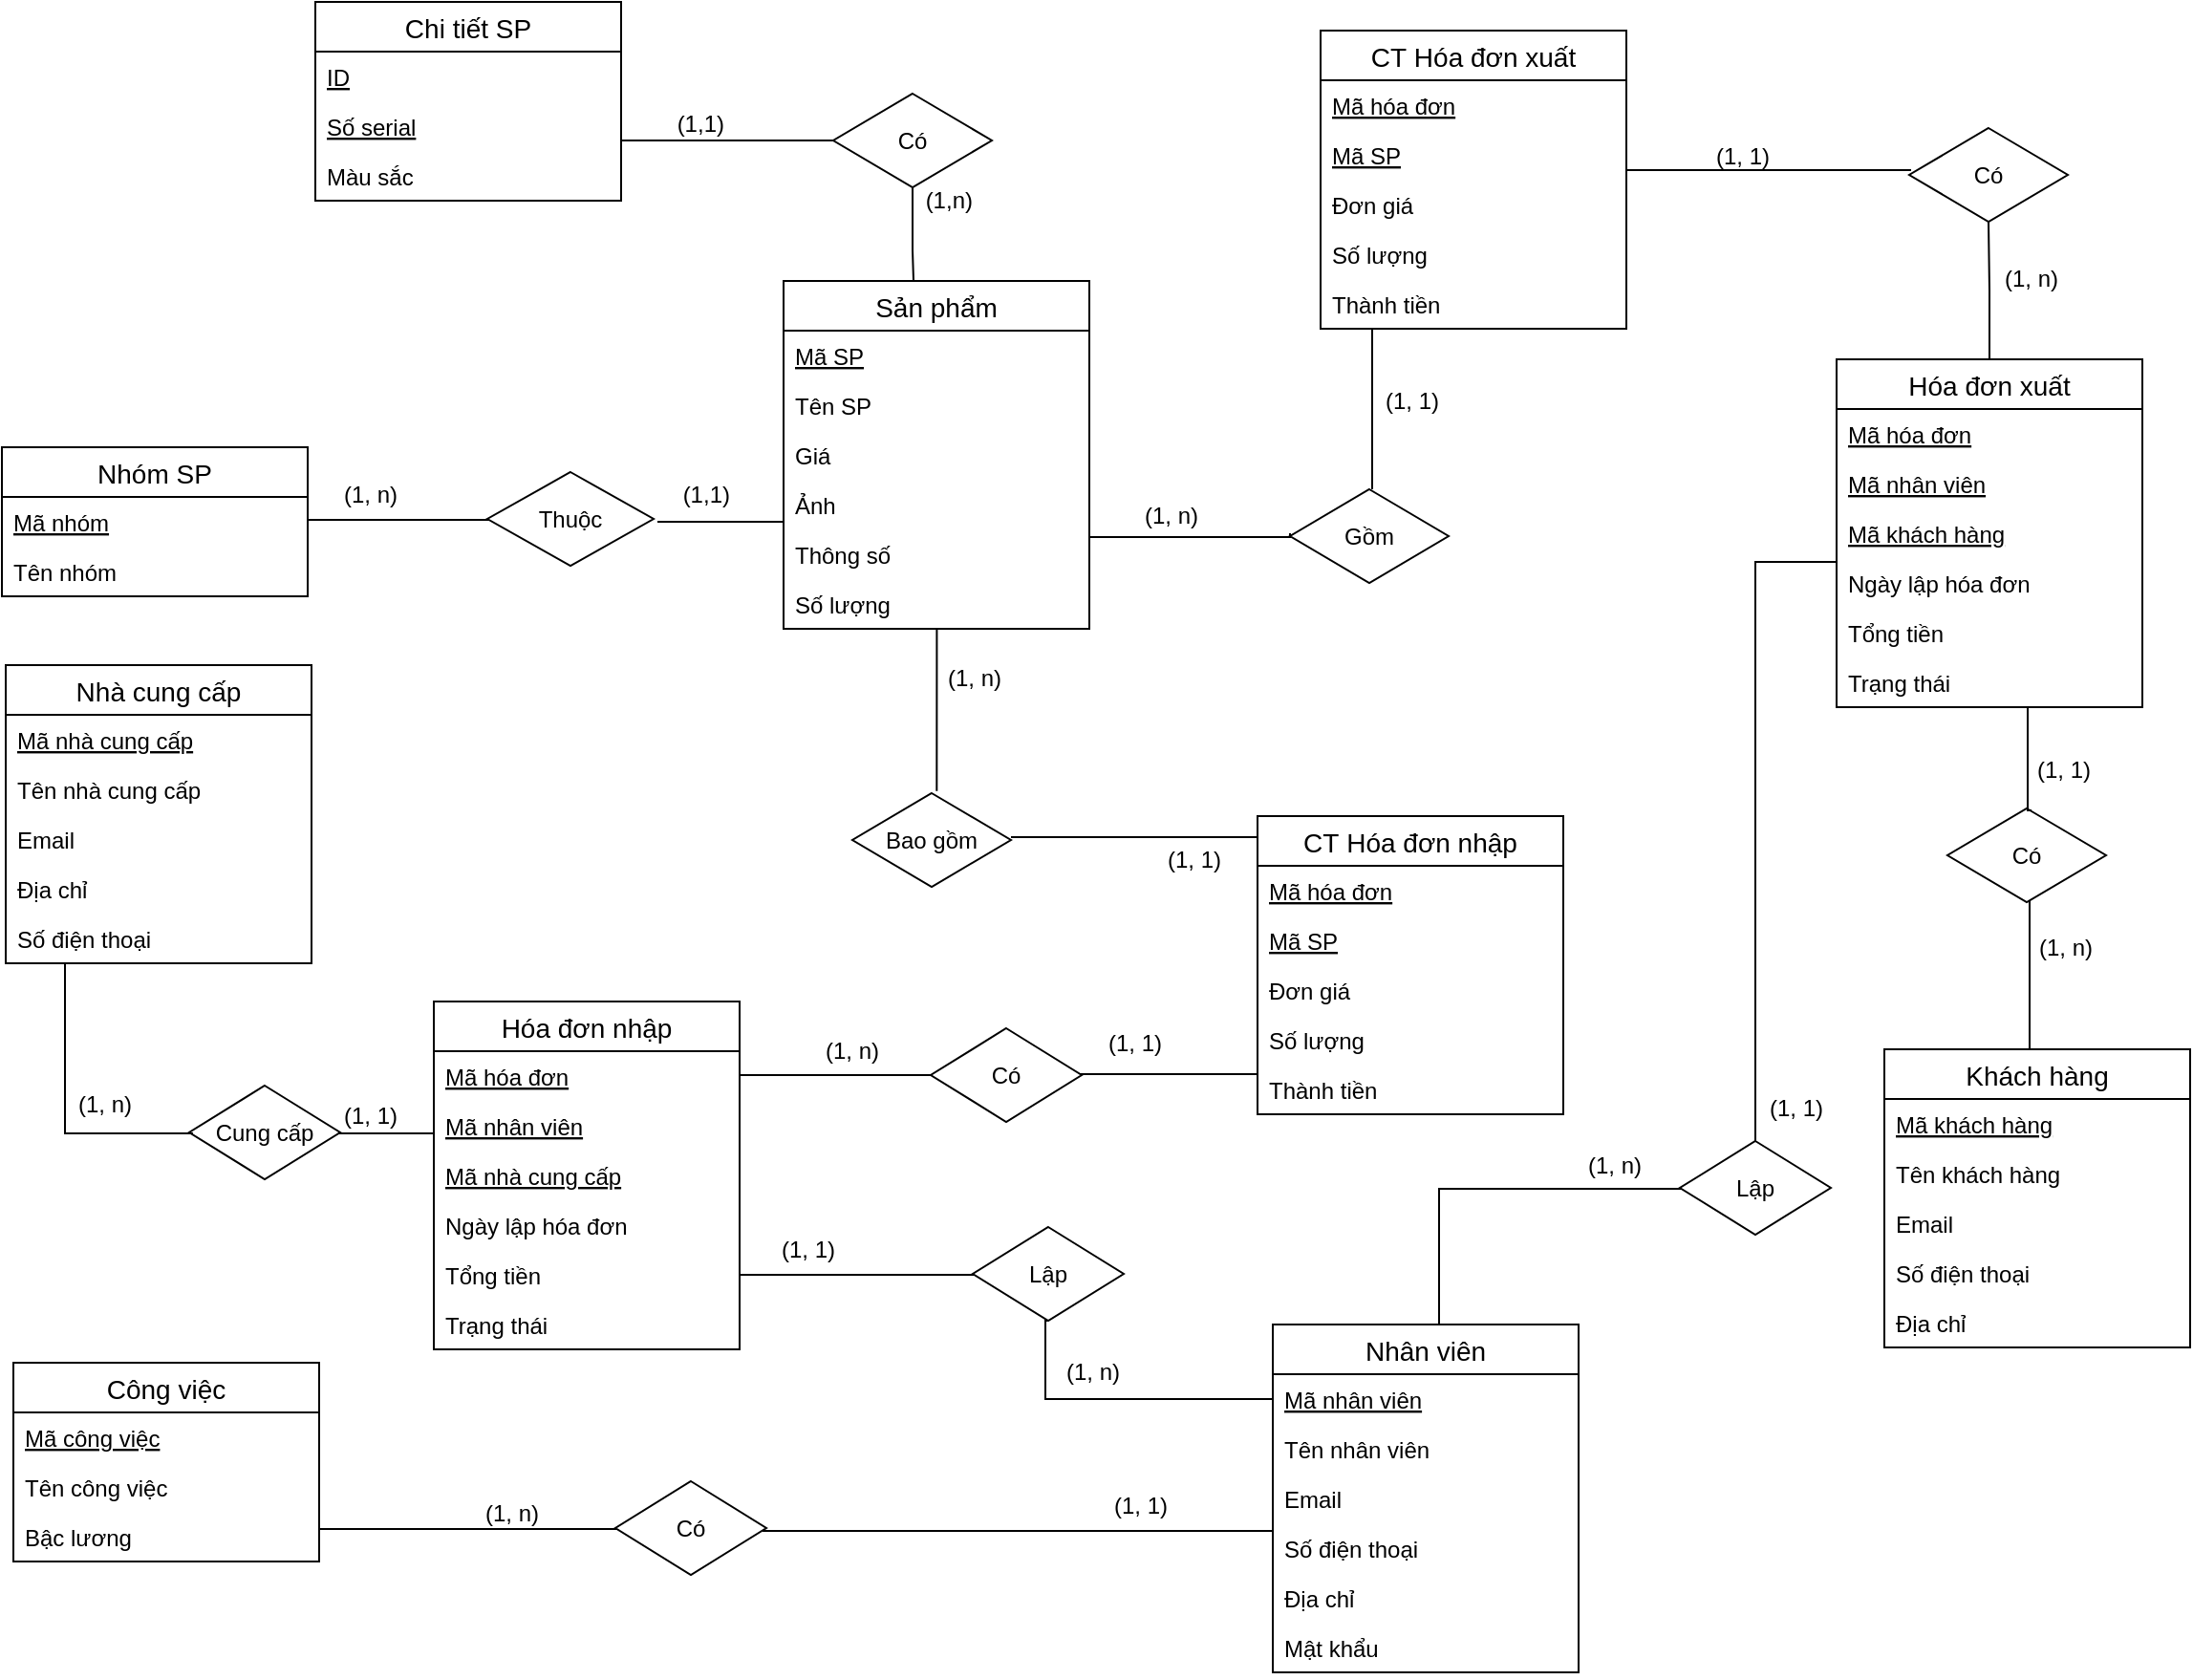 <mxfile version="13.3.5" type="google"><diagram id="b7_GJR6E4sOGJfoAkDkI" name="Page-1"><mxGraphModel dx="2473" dy="1308" grid="0" gridSize="10" guides="0" tooltips="1" connect="0" arrows="0" fold="1" page="0" pageScale="1" pageWidth="827" pageHeight="1169" math="0" shadow="0"><root><mxCell id="0"/><mxCell id="1" parent="0"/><mxCell id="6nqomwAj7tQRHQoN33em-12" value="Nhóm SP" style="swimlane;fontStyle=0;childLayout=stackLayout;horizontal=1;startSize=26;horizontalStack=0;resizeParent=1;resizeParentMax=0;resizeLast=0;collapsible=1;marginBottom=0;align=center;fontSize=14;" parent="1" vertex="1"><mxGeometry x="-408" y="151" width="160" height="78" as="geometry"/></mxCell><mxCell id="6nqomwAj7tQRHQoN33em-13" value="Mã nhóm" style="text;strokeColor=none;fillColor=none;spacingLeft=4;spacingRight=4;overflow=hidden;rotatable=0;points=[[0,0.5],[1,0.5]];portConstraint=eastwest;fontSize=12;fontStyle=4" parent="6nqomwAj7tQRHQoN33em-12" vertex="1"><mxGeometry y="26" width="160" height="26" as="geometry"/></mxCell><mxCell id="6nqomwAj7tQRHQoN33em-14" value="Tên nhóm" style="text;strokeColor=none;fillColor=none;spacingLeft=4;spacingRight=4;overflow=hidden;rotatable=0;points=[[0,0.5],[1,0.5]];portConstraint=eastwest;fontSize=12;" parent="6nqomwAj7tQRHQoN33em-12" vertex="1"><mxGeometry y="52" width="160" height="26" as="geometry"/></mxCell><mxCell id="6nqomwAj7tQRHQoN33em-60" value="Có" style="rhombus;whiteSpace=wrap;html=1;" parent="1" vertex="1"><mxGeometry x="27" y="-34" width="83" height="49" as="geometry"/></mxCell><mxCell id="6nqomwAj7tQRHQoN33em-67" value="Cung cấp" style="rhombus;whiteSpace=wrap;html=1;" parent="1" vertex="1"><mxGeometry x="-310" y="485" width="79" height="49" as="geometry"/></mxCell><mxCell id="6nqomwAj7tQRHQoN33em-68" value="Thuộc" style="rhombus;whiteSpace=wrap;html=1;" parent="1" vertex="1"><mxGeometry x="-154" y="164" width="87" height="49" as="geometry"/></mxCell><mxCell id="6nqomwAj7tQRHQoN33em-16" value="Chi tiết SP" style="swimlane;fontStyle=0;childLayout=stackLayout;horizontal=1;startSize=26;horizontalStack=0;resizeParent=1;resizeParentMax=0;resizeLast=0;collapsible=1;marginBottom=0;align=center;fontSize=14;" parent="1" vertex="1"><mxGeometry x="-244" y="-82" width="160" height="104" as="geometry"/></mxCell><mxCell id="6nqomwAj7tQRHQoN33em-17" value="ID" style="text;strokeColor=none;fillColor=none;spacingLeft=4;spacingRight=4;overflow=hidden;rotatable=0;points=[[0,0.5],[1,0.5]];portConstraint=eastwest;fontSize=12;fontStyle=4" parent="6nqomwAj7tQRHQoN33em-16" vertex="1"><mxGeometry y="26" width="160" height="26" as="geometry"/></mxCell><mxCell id="6nqomwAj7tQRHQoN33em-20" value="Số serial" style="text;strokeColor=none;fillColor=none;spacingLeft=4;spacingRight=4;overflow=hidden;rotatable=0;points=[[0,0.5],[1,0.5]];portConstraint=eastwest;fontSize=12;fontStyle=4" parent="6nqomwAj7tQRHQoN33em-16" vertex="1"><mxGeometry y="52" width="160" height="26" as="geometry"/></mxCell><mxCell id="6nqomwAj7tQRHQoN33em-19" value="Màu sắc" style="text;strokeColor=none;fillColor=none;spacingLeft=4;spacingRight=4;overflow=hidden;rotatable=0;points=[[0,0.5],[1,0.5]];portConstraint=eastwest;fontSize=12;" parent="6nqomwAj7tQRHQoN33em-16" vertex="1"><mxGeometry y="78" width="160" height="26" as="geometry"/></mxCell><mxCell id="6nqomwAj7tQRHQoN33em-69" value="Gồm" style="rhombus;whiteSpace=wrap;html=1;" parent="1" vertex="1"><mxGeometry x="266" y="173" width="83" height="49" as="geometry"/></mxCell><mxCell id="6nqomwAj7tQRHQoN33em-70" value="Có" style="rhombus;whiteSpace=wrap;html=1;" parent="1" vertex="1"><mxGeometry x="590" y="-16" width="83" height="49" as="geometry"/></mxCell><mxCell id="6nqomwAj7tQRHQoN33em-72" value="" style="endArrow=none;html=1;rounded=0;edgeStyle=orthogonalEdgeStyle;" parent="1" source="6nqomwAj7tQRHQoN33em-60" target="6nqomwAj7tQRHQoN33em-16" edge="1"><mxGeometry relative="1" as="geometry"><mxPoint x="176" y="268" as="sourcePoint"/><mxPoint x="336" y="268" as="targetPoint"/><Array as="points"><mxPoint x="-54" y="-9"/><mxPoint x="-54" y="-9"/></Array></mxGeometry></mxCell><mxCell id="6nqomwAj7tQRHQoN33em-73" value="(1,1)" style="resizable=0;html=1;align=right;verticalAlign=bottom;" parent="6nqomwAj7tQRHQoN33em-72" connectable="0" vertex="1"><mxGeometry x="1" relative="1" as="geometry"><mxPoint x="54.5" as="offset"/></mxGeometry></mxCell><mxCell id="6nqomwAj7tQRHQoN33em-74" value="" style="endArrow=none;html=1;rounded=0;edgeStyle=orthogonalEdgeStyle;" parent="1" source="6nqomwAj7tQRHQoN33em-60" target="6nqomwAj7tQRHQoN33em-1" edge="1"><mxGeometry relative="1" as="geometry"><mxPoint x="65" y="17" as="sourcePoint"/><mxPoint x="-74" y="-7" as="targetPoint"/><Array as="points"><mxPoint x="69" y="48"/><mxPoint x="69" y="48"/></Array></mxGeometry></mxCell><mxCell id="6nqomwAj7tQRHQoN33em-75" value="(1,n)" style="resizable=0;html=1;align=right;verticalAlign=bottom;" parent="6nqomwAj7tQRHQoN33em-74" connectable="0" vertex="1"><mxGeometry x="1" relative="1" as="geometry"><mxPoint x="31.5" y="-34" as="offset"/></mxGeometry></mxCell><mxCell id="6nqomwAj7tQRHQoN33em-76" value="" style="endArrow=none;html=1;rounded=0;edgeStyle=orthogonalEdgeStyle;entryX=0.011;entryY=0.51;entryDx=0;entryDy=0;entryPerimeter=0;" parent="1" source="6nqomwAj7tQRHQoN33em-12" target="6nqomwAj7tQRHQoN33em-68" edge="1"><mxGeometry relative="1" as="geometry"><mxPoint x="78.5" y="25" as="sourcePoint"/><mxPoint x="78.5" y="134" as="targetPoint"/><Array as="points"><mxPoint x="-218" y="189"/><mxPoint x="-218" y="189"/></Array></mxGeometry></mxCell><mxCell id="6nqomwAj7tQRHQoN33em-77" value="(1, n)" style="resizable=0;html=1;align=right;verticalAlign=bottom;" parent="6nqomwAj7tQRHQoN33em-76" connectable="0" vertex="1"><mxGeometry x="1" relative="1" as="geometry"><mxPoint x="-47" y="-3.99" as="offset"/></mxGeometry></mxCell><mxCell id="6nqomwAj7tQRHQoN33em-78" value="" style="endArrow=none;html=1;rounded=0;edgeStyle=orthogonalEdgeStyle;entryX=1.023;entryY=0.531;entryDx=0;entryDy=0;entryPerimeter=0;" parent="1" source="6nqomwAj7tQRHQoN33em-1" target="6nqomwAj7tQRHQoN33em-68" edge="1"><mxGeometry relative="1" as="geometry"><mxPoint x="-248" y="189" as="sourcePoint"/><mxPoint x="-153.043" y="188.99" as="targetPoint"/><Array as="points"><mxPoint x="-22" y="190"/><mxPoint x="-22" y="190"/></Array></mxGeometry></mxCell><mxCell id="6nqomwAj7tQRHQoN33em-79" value="(1,1)" style="resizable=0;html=1;align=right;verticalAlign=bottom;" parent="6nqomwAj7tQRHQoN33em-78" connectable="0" vertex="1"><mxGeometry x="1" relative="1" as="geometry"><mxPoint x="38" y="-5.02" as="offset"/></mxGeometry></mxCell><mxCell id="6nqomwAj7tQRHQoN33em-80" value="Có" style="rhombus;whiteSpace=wrap;html=1;" parent="1" vertex="1"><mxGeometry x="78" y="455" width="79" height="49" as="geometry"/></mxCell><mxCell id="6nqomwAj7tQRHQoN33em-81" value="" style="endArrow=none;html=1;rounded=0;edgeStyle=orthogonalEdgeStyle;exitX=0.025;exitY=0.51;exitDx=0;exitDy=0;exitPerimeter=0;" parent="1" source="6nqomwAj7tQRHQoN33em-67" target="6nqomwAj7tQRHQoN33em-51" edge="1"><mxGeometry relative="1" as="geometry"><mxPoint x="-238" y="199" as="sourcePoint"/><mxPoint x="-143.043" y="198.99" as="targetPoint"/><Array as="points"><mxPoint x="-375" y="510"/></Array></mxGeometry></mxCell><mxCell id="6nqomwAj7tQRHQoN33em-82" value="(1, n)" style="resizable=0;html=1;align=right;verticalAlign=bottom;" parent="6nqomwAj7tQRHQoN33em-81" connectable="0" vertex="1"><mxGeometry x="1" relative="1" as="geometry"><mxPoint x="35" y="83.02" as="offset"/></mxGeometry></mxCell><mxCell id="6nqomwAj7tQRHQoN33em-84" value="" style="endArrow=none;html=1;rounded=0;edgeStyle=orthogonalEdgeStyle;exitX=0.987;exitY=0.51;exitDx=0;exitDy=0;exitPerimeter=0;" parent="1" source="6nqomwAj7tQRHQoN33em-67" target="6nqomwAj7tQRHQoN33em-21" edge="1"><mxGeometry relative="1" as="geometry"><mxPoint x="-152" y="574" as="sourcePoint"/><mxPoint x="-209" y="519" as="targetPoint"/><Array as="points"><mxPoint x="-178" y="510"/></Array></mxGeometry></mxCell><mxCell id="6nqomwAj7tQRHQoN33em-85" value="(1, 1)" style="resizable=0;html=1;align=right;verticalAlign=bottom;" parent="6nqomwAj7tQRHQoN33em-84" connectable="0" vertex="1"><mxGeometry x="1" relative="1" as="geometry"><mxPoint x="-18.06" y="-0.79" as="offset"/></mxGeometry></mxCell><mxCell id="6nqomwAj7tQRHQoN33em-86" value="" style="endArrow=none;html=1;rounded=0;edgeStyle=orthogonalEdgeStyle;entryX=0.013;entryY=0.5;entryDx=0;entryDy=0;entryPerimeter=0;" parent="1" source="6nqomwAj7tQRHQoN33em-21" target="6nqomwAj7tQRHQoN33em-80" edge="1"><mxGeometry relative="1" as="geometry"><mxPoint x="-198.976" y="591.98" as="sourcePoint"/><mxPoint x="-199" y="529" as="targetPoint"/><Array as="points"><mxPoint x="28" y="480"/></Array></mxGeometry></mxCell><mxCell id="6nqomwAj7tQRHQoN33em-87" value="(1, n)" style="resizable=0;html=1;align=right;verticalAlign=bottom;" parent="6nqomwAj7tQRHQoN33em-86" connectable="0" vertex="1"><mxGeometry x="1" relative="1" as="geometry"><mxPoint x="-28" y="-4.5" as="offset"/></mxGeometry></mxCell><mxCell id="6nqomwAj7tQRHQoN33em-88" value="" style="endArrow=none;html=1;rounded=0;edgeStyle=orthogonalEdgeStyle;entryX=0.987;entryY=0.49;entryDx=0;entryDy=0;entryPerimeter=0;" parent="1" source="6nqomwAj7tQRHQoN33em-26" target="6nqomwAj7tQRHQoN33em-80" edge="1"><mxGeometry relative="1" as="geometry"><mxPoint x="-188.976" y="601.98" as="sourcePoint"/><mxPoint x="-189" y="539" as="targetPoint"/><Array as="points"><mxPoint x="159" y="479"/><mxPoint x="159" y="479"/></Array></mxGeometry></mxCell><mxCell id="6nqomwAj7tQRHQoN33em-89" value="(1, 1)" style="resizable=0;html=1;align=right;verticalAlign=bottom;" parent="6nqomwAj7tQRHQoN33em-88" connectable="0" vertex="1"><mxGeometry x="1" relative="1" as="geometry"><mxPoint x="43" y="-7.01" as="offset"/></mxGeometry></mxCell><mxCell id="6nqomwAj7tQRHQoN33em-92" value="Bao gồm" style="rhombus;whiteSpace=wrap;html=1;" parent="1" vertex="1"><mxGeometry x="37" y="332" width="83" height="49" as="geometry"/></mxCell><mxCell id="6nqomwAj7tQRHQoN33em-39" value="CT Hóa đơn xuất" style="swimlane;fontStyle=0;childLayout=stackLayout;horizontal=1;startSize=26;horizontalStack=0;resizeParent=1;resizeParentMax=0;resizeLast=0;collapsible=1;marginBottom=0;align=center;fontSize=14;" parent="1" vertex="1"><mxGeometry x="282" y="-67" width="160" height="156" as="geometry"/></mxCell><mxCell id="6nqomwAj7tQRHQoN33em-40" value="Mã hóa đơn" style="text;strokeColor=none;fillColor=none;spacingLeft=4;spacingRight=4;overflow=hidden;rotatable=0;points=[[0,0.5],[1,0.5]];portConstraint=eastwest;fontSize=12;fontStyle=4" parent="6nqomwAj7tQRHQoN33em-39" vertex="1"><mxGeometry y="26" width="160" height="26" as="geometry"/></mxCell><mxCell id="6nqomwAj7tQRHQoN33em-41" value="Mã SP" style="text;strokeColor=none;fillColor=none;spacingLeft=4;spacingRight=4;overflow=hidden;rotatable=0;points=[[0,0.5],[1,0.5]];portConstraint=eastwest;fontSize=12;fontStyle=4" parent="6nqomwAj7tQRHQoN33em-39" vertex="1"><mxGeometry y="52" width="160" height="26" as="geometry"/></mxCell><mxCell id="6nqomwAj7tQRHQoN33em-42" value="Đơn giá" style="text;strokeColor=none;fillColor=none;spacingLeft=4;spacingRight=4;overflow=hidden;rotatable=0;points=[[0,0.5],[1,0.5]];portConstraint=eastwest;fontSize=12;" parent="6nqomwAj7tQRHQoN33em-39" vertex="1"><mxGeometry y="78" width="160" height="26" as="geometry"/></mxCell><mxCell id="6nqomwAj7tQRHQoN33em-43" value="Số lượng" style="text;strokeColor=none;fillColor=none;spacingLeft=4;spacingRight=4;overflow=hidden;rotatable=0;points=[[0,0.5],[1,0.5]];portConstraint=eastwest;fontSize=12;" parent="6nqomwAj7tQRHQoN33em-39" vertex="1"><mxGeometry y="104" width="160" height="26" as="geometry"/></mxCell><mxCell id="6nqomwAj7tQRHQoN33em-44" value="Thành tiền" style="text;strokeColor=none;fillColor=none;spacingLeft=4;spacingRight=4;overflow=hidden;rotatable=0;points=[[0,0.5],[1,0.5]];portConstraint=eastwest;fontSize=12;" parent="6nqomwAj7tQRHQoN33em-39" vertex="1"><mxGeometry y="130" width="160" height="26" as="geometry"/></mxCell><mxCell id="6nqomwAj7tQRHQoN33em-93" value="Có" style="rhombus;whiteSpace=wrap;html=1;" parent="1" vertex="1"><mxGeometry x="610" y="340" width="83" height="49" as="geometry"/></mxCell><mxCell id="6nqomwAj7tQRHQoN33em-94" value="" style="endArrow=none;html=1;rounded=0;edgeStyle=orthogonalEdgeStyle;entryX=1;entryY=0.469;entryDx=0;entryDy=0;entryPerimeter=0;" parent="1" source="6nqomwAj7tQRHQoN33em-26" target="6nqomwAj7tQRHQoN33em-92" edge="1"><mxGeometry relative="1" as="geometry"><mxPoint x="237" y="489" as="sourcePoint"/><mxPoint x="95.973" y="489.01" as="targetPoint"/><Array as="points"><mxPoint x="307" y="355"/></Array></mxGeometry></mxCell><mxCell id="6nqomwAj7tQRHQoN33em-95" value="(1, 1)" style="resizable=0;html=1;align=right;verticalAlign=bottom;" parent="6nqomwAj7tQRHQoN33em-94" connectable="0" vertex="1"><mxGeometry x="1" relative="1" as="geometry"><mxPoint x="110" y="20.02" as="offset"/></mxGeometry></mxCell><mxCell id="6nqomwAj7tQRHQoN33em-96" value="" style="endArrow=none;html=1;rounded=0;edgeStyle=orthogonalEdgeStyle;exitX=0.532;exitY=-0.024;exitDx=0;exitDy=0;exitPerimeter=0;" parent="1" source="6nqomwAj7tQRHQoN33em-92" target="6nqomwAj7tQRHQoN33em-1" edge="1"><mxGeometry relative="1" as="geometry"><mxPoint x="317" y="455" as="sourcePoint"/><mxPoint x="130" y="364.981" as="targetPoint"/><Array as="points"><mxPoint x="81" y="267"/><mxPoint x="81" y="267"/></Array></mxGeometry></mxCell><mxCell id="6nqomwAj7tQRHQoN33em-97" value="(1, n)" style="resizable=0;html=1;align=right;verticalAlign=bottom;" parent="6nqomwAj7tQRHQoN33em-96" connectable="0" vertex="1"><mxGeometry x="1" relative="1" as="geometry"><mxPoint x="34.5" y="35.0" as="offset"/></mxGeometry></mxCell><mxCell id="6nqomwAj7tQRHQoN33em-98" value="" style="endArrow=none;html=1;rounded=0;edgeStyle=orthogonalEdgeStyle;" parent="1" source="6nqomwAj7tQRHQoN33em-34" target="6nqomwAj7tQRHQoN33em-70" edge="1"><mxGeometry relative="1" as="geometry"><mxPoint x="697" y="251" as="sourcePoint"/><mxPoint x="130" y="364.981" as="targetPoint"/><Array as="points"/></mxGeometry></mxCell><mxCell id="6nqomwAj7tQRHQoN33em-99" value="(1, n)" style="resizable=0;html=1;align=right;verticalAlign=bottom;" parent="6nqomwAj7tQRHQoN33em-98" connectable="0" vertex="1"><mxGeometry x="1" relative="1" as="geometry"><mxPoint x="37" y="38.0" as="offset"/></mxGeometry></mxCell><mxCell id="6nqomwAj7tQRHQoN33em-100" value="" style="endArrow=none;html=1;rounded=0;edgeStyle=orthogonalEdgeStyle;exitX=0.53;exitY=0.02;exitDx=0;exitDy=0;exitPerimeter=0;" parent="1" source="6nqomwAj7tQRHQoN33em-93" target="6nqomwAj7tQRHQoN33em-34" edge="1"><mxGeometry relative="1" as="geometry"><mxPoint x="327" y="465" as="sourcePoint"/><mxPoint x="706" y="290" as="targetPoint"/><Array as="points"><mxPoint x="652" y="341"/></Array></mxGeometry></mxCell><mxCell id="6nqomwAj7tQRHQoN33em-101" value="(1, 1)" style="resizable=0;html=1;align=right;verticalAlign=bottom;" parent="6nqomwAj7tQRHQoN33em-100" connectable="0" vertex="1"><mxGeometry x="1" relative="1" as="geometry"><mxPoint x="33" y="41.01" as="offset"/></mxGeometry></mxCell><mxCell id="6nqomwAj7tQRHQoN33em-102" value="" style="endArrow=none;html=1;rounded=0;edgeStyle=orthogonalEdgeStyle;" parent="1" source="6nqomwAj7tQRHQoN33em-93" target="6nqomwAj7tQRHQoN33em-45" edge="1"><mxGeometry relative="1" as="geometry"><mxPoint x="653" y="397" as="sourcePoint"/><mxPoint x="785" y="481" as="targetPoint"/><Array as="points"><mxPoint x="653" y="432"/><mxPoint x="653" y="432"/></Array></mxGeometry></mxCell><mxCell id="6nqomwAj7tQRHQoN33em-103" value="(1, n)" style="resizable=0;html=1;align=right;verticalAlign=bottom;" parent="6nqomwAj7tQRHQoN33em-102" connectable="0" vertex="1"><mxGeometry x="1" relative="1" as="geometry"><mxPoint x="33" y="-45.11" as="offset"/></mxGeometry></mxCell><mxCell id="6nqomwAj7tQRHQoN33em-104" value="" style="endArrow=none;html=1;rounded=0;edgeStyle=orthogonalEdgeStyle;exitX=0.012;exitY=0.449;exitDx=0;exitDy=0;exitPerimeter=0;" parent="1" source="6nqomwAj7tQRHQoN33em-70" target="6nqomwAj7tQRHQoN33em-39" edge="1"><mxGeometry relative="1" as="geometry"><mxPoint x="642" y="125" as="sourcePoint"/><mxPoint x="642" y="42.705" as="targetPoint"/><Array as="points"><mxPoint x="489" y="6"/><mxPoint x="489" y="6"/></Array></mxGeometry></mxCell><mxCell id="6nqomwAj7tQRHQoN33em-105" value="(1, 1)" style="resizable=0;html=1;align=right;verticalAlign=bottom;" parent="6nqomwAj7tQRHQoN33em-104" connectable="0" vertex="1"><mxGeometry x="1" relative="1" as="geometry"><mxPoint x="76" y="1.0" as="offset"/></mxGeometry></mxCell><mxCell id="6nqomwAj7tQRHQoN33em-106" value="" style="endArrow=none;html=1;rounded=0;edgeStyle=orthogonalEdgeStyle;exitX=0;exitY=0.469;exitDx=0;exitDy=0;exitPerimeter=0;" parent="1" source="6nqomwAj7tQRHQoN33em-69" target="6nqomwAj7tQRHQoN33em-1" edge="1"><mxGeometry relative="1" as="geometry"><mxPoint x="642" y="125" as="sourcePoint"/><mxPoint x="642" y="42.705" as="targetPoint"/><Array as="points"><mxPoint x="187" y="198"/><mxPoint x="187" y="198"/></Array></mxGeometry></mxCell><mxCell id="6nqomwAj7tQRHQoN33em-107" value="(1, n)" style="resizable=0;html=1;align=right;verticalAlign=bottom;" parent="6nqomwAj7tQRHQoN33em-106" connectable="0" vertex="1"><mxGeometry x="1" relative="1" as="geometry"><mxPoint x="57" y="-3.0" as="offset"/></mxGeometry></mxCell><mxCell id="6nqomwAj7tQRHQoN33em-108" value="" style="endArrow=none;html=1;rounded=0;edgeStyle=orthogonalEdgeStyle;exitX=0.518;exitY=0;exitDx=0;exitDy=0;exitPerimeter=0;" parent="1" source="6nqomwAj7tQRHQoN33em-69" target="6nqomwAj7tQRHQoN33em-39" edge="1"><mxGeometry relative="1" as="geometry"><mxPoint x="652" y="135" as="sourcePoint"/><mxPoint x="652" y="52.705" as="targetPoint"/><Array as="points"><mxPoint x="309" y="139"/><mxPoint x="309" y="139"/></Array></mxGeometry></mxCell><mxCell id="6nqomwAj7tQRHQoN33em-109" value="(1, 1)" style="resizable=0;html=1;align=right;verticalAlign=bottom;" parent="6nqomwAj7tQRHQoN33em-108" connectable="0" vertex="1"><mxGeometry x="1" relative="1" as="geometry"><mxPoint x="35" y="46.0" as="offset"/></mxGeometry></mxCell><mxCell id="6nqomwAj7tQRHQoN33em-26" value="CT Hóa đơn nhập" style="swimlane;fontStyle=0;childLayout=stackLayout;horizontal=1;startSize=26;horizontalStack=0;resizeParent=1;resizeParentMax=0;resizeLast=0;collapsible=1;marginBottom=0;align=center;fontSize=14;" parent="1" vertex="1"><mxGeometry x="249" y="344" width="160" height="156" as="geometry"/></mxCell><mxCell id="6nqomwAj7tQRHQoN33em-27" value="Mã hóa đơn" style="text;strokeColor=none;fillColor=none;spacingLeft=4;spacingRight=4;overflow=hidden;rotatable=0;points=[[0,0.5],[1,0.5]];portConstraint=eastwest;fontSize=12;fontStyle=4" parent="6nqomwAj7tQRHQoN33em-26" vertex="1"><mxGeometry y="26" width="160" height="26" as="geometry"/></mxCell><mxCell id="6nqomwAj7tQRHQoN33em-30" value="Mã SP" style="text;strokeColor=none;fillColor=none;spacingLeft=4;spacingRight=4;overflow=hidden;rotatable=0;points=[[0,0.5],[1,0.5]];portConstraint=eastwest;fontSize=12;fontStyle=4" parent="6nqomwAj7tQRHQoN33em-26" vertex="1"><mxGeometry y="52" width="160" height="26" as="geometry"/></mxCell><mxCell id="6nqomwAj7tQRHQoN33em-31" value="Đơn giá" style="text;strokeColor=none;fillColor=none;spacingLeft=4;spacingRight=4;overflow=hidden;rotatable=0;points=[[0,0.5],[1,0.5]];portConstraint=eastwest;fontSize=12;" parent="6nqomwAj7tQRHQoN33em-26" vertex="1"><mxGeometry y="78" width="160" height="26" as="geometry"/></mxCell><mxCell id="6nqomwAj7tQRHQoN33em-32" value="Số lượng" style="text;strokeColor=none;fillColor=none;spacingLeft=4;spacingRight=4;overflow=hidden;rotatable=0;points=[[0,0.5],[1,0.5]];portConstraint=eastwest;fontSize=12;" parent="6nqomwAj7tQRHQoN33em-26" vertex="1"><mxGeometry y="104" width="160" height="26" as="geometry"/></mxCell><mxCell id="6nqomwAj7tQRHQoN33em-33" value="Thành tiền" style="text;strokeColor=none;fillColor=none;spacingLeft=4;spacingRight=4;overflow=hidden;rotatable=0;points=[[0,0.5],[1,0.5]];portConstraint=eastwest;fontSize=12;" parent="6nqomwAj7tQRHQoN33em-26" vertex="1"><mxGeometry y="130" width="160" height="26" as="geometry"/></mxCell><mxCell id="6nqomwAj7tQRHQoN33em-51" value="Nhà cung cấp" style="swimlane;fontStyle=0;childLayout=stackLayout;horizontal=1;startSize=26;horizontalStack=0;resizeParent=1;resizeParentMax=0;resizeLast=0;collapsible=1;marginBottom=0;align=center;fontSize=14;" parent="1" vertex="1"><mxGeometry x="-406" y="265" width="160" height="156" as="geometry"/></mxCell><mxCell id="6nqomwAj7tQRHQoN33em-52" value="Mã nhà cung cấp" style="text;strokeColor=none;fillColor=none;spacingLeft=4;spacingRight=4;overflow=hidden;rotatable=0;points=[[0,0.5],[1,0.5]];portConstraint=eastwest;fontSize=12;fontStyle=4" parent="6nqomwAj7tQRHQoN33em-51" vertex="1"><mxGeometry y="26" width="160" height="26" as="geometry"/></mxCell><mxCell id="6nqomwAj7tQRHQoN33em-54" value="Tên nhà cung cấp" style="text;strokeColor=none;fillColor=none;spacingLeft=4;spacingRight=4;overflow=hidden;rotatable=0;points=[[0,0.5],[1,0.5]];portConstraint=eastwest;fontSize=12;" parent="6nqomwAj7tQRHQoN33em-51" vertex="1"><mxGeometry y="52" width="160" height="26" as="geometry"/></mxCell><mxCell id="6nqomwAj7tQRHQoN33em-55" value="Email" style="text;strokeColor=none;fillColor=none;spacingLeft=4;spacingRight=4;overflow=hidden;rotatable=0;points=[[0,0.5],[1,0.5]];portConstraint=eastwest;fontSize=12;" parent="6nqomwAj7tQRHQoN33em-51" vertex="1"><mxGeometry y="78" width="160" height="26" as="geometry"/></mxCell><mxCell id="6nqomwAj7tQRHQoN33em-56" value="Địa chỉ" style="text;strokeColor=none;fillColor=none;spacingLeft=4;spacingRight=4;overflow=hidden;rotatable=0;points=[[0,0.5],[1,0.5]];portConstraint=eastwest;fontSize=12;" parent="6nqomwAj7tQRHQoN33em-51" vertex="1"><mxGeometry y="104" width="160" height="26" as="geometry"/></mxCell><mxCell id="6nqomwAj7tQRHQoN33em-58" value="Số điện thoại" style="text;strokeColor=none;fillColor=none;spacingLeft=4;spacingRight=4;overflow=hidden;rotatable=0;points=[[0,0.5],[1,0.5]];portConstraint=eastwest;fontSize=12;" parent="6nqomwAj7tQRHQoN33em-51" vertex="1"><mxGeometry y="130" width="160" height="26" as="geometry"/></mxCell><mxCell id="6nqomwAj7tQRHQoN33em-21" value="Hóa đơn nhập" style="swimlane;fontStyle=0;childLayout=stackLayout;horizontal=1;startSize=26;horizontalStack=0;resizeParent=1;resizeParentMax=0;resizeLast=0;collapsible=1;marginBottom=0;align=center;fontSize=14;" parent="1" vertex="1"><mxGeometry x="-182" y="441" width="160" height="182" as="geometry"/></mxCell><mxCell id="6nqomwAj7tQRHQoN33em-22" value="Mã hóa đơn" style="text;strokeColor=none;fillColor=none;spacingLeft=4;spacingRight=4;overflow=hidden;rotatable=0;points=[[0,0.5],[1,0.5]];portConstraint=eastwest;fontSize=12;fontStyle=4" parent="6nqomwAj7tQRHQoN33em-21" vertex="1"><mxGeometry y="26" width="160" height="26" as="geometry"/></mxCell><mxCell id="6nqomwAj7tQRHQoN33em-23" value="Mã nhân viên" style="text;strokeColor=none;fillColor=none;spacingLeft=4;spacingRight=4;overflow=hidden;rotatable=0;points=[[0,0.5],[1,0.5]];portConstraint=eastwest;fontSize=12;fontStyle=4" parent="6nqomwAj7tQRHQoN33em-21" vertex="1"><mxGeometry y="52" width="160" height="26" as="geometry"/></mxCell><mxCell id="6nqomwAj7tQRHQoN33em-24" value="Mã nhà cung cấp" style="text;strokeColor=none;fillColor=none;spacingLeft=4;spacingRight=4;overflow=hidden;rotatable=0;points=[[0,0.5],[1,0.5]];portConstraint=eastwest;fontSize=12;fontStyle=4" parent="6nqomwAj7tQRHQoN33em-21" vertex="1"><mxGeometry y="78" width="160" height="26" as="geometry"/></mxCell><mxCell id="bIJYoKLfKd6KFdVoMsn3-32" value="Ngày lập hóa đơn" style="text;strokeColor=none;fillColor=none;spacingLeft=4;spacingRight=4;overflow=hidden;rotatable=0;points=[[0,0.5],[1,0.5]];portConstraint=eastwest;fontSize=12;" vertex="1" parent="6nqomwAj7tQRHQoN33em-21"><mxGeometry y="104" width="160" height="26" as="geometry"/></mxCell><mxCell id="6nqomwAj7tQRHQoN33em-25" value="Tổng tiền" style="text;strokeColor=none;fillColor=none;spacingLeft=4;spacingRight=4;overflow=hidden;rotatable=0;points=[[0,0.5],[1,0.5]];portConstraint=eastwest;fontSize=12;" parent="6nqomwAj7tQRHQoN33em-21" vertex="1"><mxGeometry y="130" width="160" height="26" as="geometry"/></mxCell><mxCell id="6nqomwAj7tQRHQoN33em-111" value="Trạng thái" style="text;strokeColor=none;fillColor=none;spacingLeft=4;spacingRight=4;overflow=hidden;rotatable=0;points=[[0,0.5],[1,0.5]];portConstraint=eastwest;fontSize=12;" parent="6nqomwAj7tQRHQoN33em-21" vertex="1"><mxGeometry y="156" width="160" height="26" as="geometry"/></mxCell><mxCell id="bIJYoKLfKd6KFdVoMsn3-14" value="" style="endArrow=none;html=1;rounded=0;edgeStyle=orthogonalEdgeStyle;" edge="1" parent="1" source="bIJYoKLfKd6KFdVoMsn3-8" target="bIJYoKLfKd6KFdVoMsn3-18"><mxGeometry relative="1" as="geometry"><mxPoint x="-15" y="567.5" as="sourcePoint"/><mxPoint x="86.027" y="567.5" as="targetPoint"/><Array as="points"><mxPoint x="-237" y="717"/><mxPoint x="-237" y="717"/></Array></mxGeometry></mxCell><mxCell id="bIJYoKLfKd6KFdVoMsn3-15" value="(1, n)" style="resizable=0;html=1;align=right;verticalAlign=bottom;" connectable="0" vertex="1" parent="bIJYoKLfKd6KFdVoMsn3-14"><mxGeometry x="1" relative="1" as="geometry"><mxPoint x="-41" y="-1.421e-14" as="offset"/></mxGeometry></mxCell><mxCell id="bIJYoKLfKd6KFdVoMsn3-16" value="" style="endArrow=none;html=1;rounded=0;edgeStyle=orthogonalEdgeStyle;exitX=0.975;exitY=0.531;exitDx=0;exitDy=0;exitPerimeter=0;" edge="1" parent="1" source="bIJYoKLfKd6KFdVoMsn3-18" target="bIJYoKLfKd6KFdVoMsn3-1"><mxGeometry relative="1" as="geometry"><mxPoint x="-5" y="577.5" as="sourcePoint"/><mxPoint x="96.027" y="577.5" as="targetPoint"/><Array as="points"><mxPoint x="65" y="718"/><mxPoint x="65" y="718"/></Array></mxGeometry></mxCell><mxCell id="bIJYoKLfKd6KFdVoMsn3-17" value="(1, 1)" style="resizable=0;html=1;align=right;verticalAlign=bottom;" connectable="0" vertex="1" parent="bIJYoKLfKd6KFdVoMsn3-16"><mxGeometry x="1" relative="1" as="geometry"><mxPoint x="-55.02" y="-5.0" as="offset"/></mxGeometry></mxCell><mxCell id="bIJYoKLfKd6KFdVoMsn3-18" value="Có" style="rhombus;whiteSpace=wrap;html=1;" vertex="1" parent="1"><mxGeometry x="-87" y="692" width="79" height="49" as="geometry"/></mxCell><mxCell id="bIJYoKLfKd6KFdVoMsn3-20" value="Lập" style="rhombus;whiteSpace=wrap;html=1;" vertex="1" parent="1"><mxGeometry x="100" y="559" width="79" height="49" as="geometry"/></mxCell><mxCell id="bIJYoKLfKd6KFdVoMsn3-21" value="" style="endArrow=none;html=1;rounded=0;edgeStyle=orthogonalEdgeStyle;exitX=0.494;exitY=1;exitDx=0;exitDy=0;exitPerimeter=0;" edge="1" source="bIJYoKLfKd6KFdVoMsn3-20" parent="1" target="bIJYoKLfKd6KFdVoMsn3-1"><mxGeometry relative="1" as="geometry"><mxPoint x="209" y="610" as="sourcePoint"/><mxPoint x="151" y="653" as="targetPoint"/><Array as="points"><mxPoint x="138" y="649"/></Array></mxGeometry></mxCell><mxCell id="bIJYoKLfKd6KFdVoMsn3-22" value="(1, n)" style="resizable=0;html=1;align=right;verticalAlign=bottom;" connectable="0" vertex="1" parent="bIJYoKLfKd6KFdVoMsn3-21"><mxGeometry x="1" relative="1" as="geometry"><mxPoint x="-79" y="-6.0" as="offset"/></mxGeometry></mxCell><mxCell id="bIJYoKLfKd6KFdVoMsn3-23" value="" style="endArrow=none;html=1;rounded=0;edgeStyle=orthogonalEdgeStyle;" edge="1" target="bIJYoKLfKd6KFdVoMsn3-20" parent="1" source="6nqomwAj7tQRHQoN33em-21"><mxGeometry relative="1" as="geometry"><mxPoint x="7" y="584" as="sourcePoint"/><mxPoint x="342.027" y="434.5" as="targetPoint"/><Array as="points"><mxPoint x="44" y="584"/><mxPoint x="44" y="584"/></Array></mxGeometry></mxCell><mxCell id="bIJYoKLfKd6KFdVoMsn3-24" value="(1, 1)" style="resizable=0;html=1;align=right;verticalAlign=bottom;" connectable="0" vertex="1" parent="bIJYoKLfKd6KFdVoMsn3-23"><mxGeometry x="1" relative="1" as="geometry"><mxPoint x="-73" y="-5.0" as="offset"/></mxGeometry></mxCell><mxCell id="bIJYoKLfKd6KFdVoMsn3-27" value="Lập" style="rhombus;whiteSpace=wrap;html=1;" vertex="1" parent="1"><mxGeometry x="470" y="514" width="79" height="49" as="geometry"/></mxCell><mxCell id="bIJYoKLfKd6KFdVoMsn3-28" value="" style="endArrow=none;html=1;rounded=0;edgeStyle=orthogonalEdgeStyle;" edge="1" parent="1" source="bIJYoKLfKd6KFdVoMsn3-27" target="6nqomwAj7tQRHQoN33em-34"><mxGeometry relative="1" as="geometry"><mxPoint x="750" y="727" as="sourcePoint"/><mxPoint x="750" y="789" as="targetPoint"/><Array as="points"><mxPoint x="510" y="211"/></Array></mxGeometry></mxCell><mxCell id="bIJYoKLfKd6KFdVoMsn3-29" value="(1, 1)" style="resizable=0;html=1;align=right;verticalAlign=bottom;" connectable="0" vertex="1" parent="bIJYoKLfKd6KFdVoMsn3-28"><mxGeometry x="1" relative="1" as="geometry"><mxPoint x="-6.5" y="294" as="offset"/></mxGeometry></mxCell><mxCell id="bIJYoKLfKd6KFdVoMsn3-30" value="" style="endArrow=none;html=1;rounded=0;edgeStyle=orthogonalEdgeStyle;" edge="1" parent="1" target="bIJYoKLfKd6KFdVoMsn3-27" source="bIJYoKLfKd6KFdVoMsn3-1"><mxGeometry relative="1" as="geometry"><mxPoint x="519" y="701" as="sourcePoint"/><mxPoint x="883.027" y="551.5" as="targetPoint"/><Array as="points"><mxPoint x="344" y="539"/></Array></mxGeometry></mxCell><mxCell id="bIJYoKLfKd6KFdVoMsn3-31" value="(1, n)" style="resizable=0;html=1;align=right;verticalAlign=bottom;" connectable="0" vertex="1" parent="bIJYoKLfKd6KFdVoMsn3-30"><mxGeometry x="1" relative="1" as="geometry"><mxPoint x="-21" y="-4.0" as="offset"/></mxGeometry></mxCell><mxCell id="bIJYoKLfKd6KFdVoMsn3-1" value="Nhân viên" style="swimlane;fontStyle=0;childLayout=stackLayout;horizontal=1;startSize=26;horizontalStack=0;resizeParent=1;resizeParentMax=0;resizeLast=0;collapsible=1;marginBottom=0;align=center;fontSize=14;" vertex="1" parent="1"><mxGeometry x="257" y="610" width="160" height="182" as="geometry"/></mxCell><mxCell id="bIJYoKLfKd6KFdVoMsn3-2" value="Mã nhân viên" style="text;strokeColor=none;fillColor=none;spacingLeft=4;spacingRight=4;overflow=hidden;rotatable=0;points=[[0,0.5],[1,0.5]];portConstraint=eastwest;fontSize=12;fontStyle=4" vertex="1" parent="bIJYoKLfKd6KFdVoMsn3-1"><mxGeometry y="26" width="160" height="26" as="geometry"/></mxCell><mxCell id="bIJYoKLfKd6KFdVoMsn3-3" value="Tên nhân viên" style="text;strokeColor=none;fillColor=none;spacingLeft=4;spacingRight=4;overflow=hidden;rotatable=0;points=[[0,0.5],[1,0.5]];portConstraint=eastwest;fontSize=12;fontStyle=0" vertex="1" parent="bIJYoKLfKd6KFdVoMsn3-1"><mxGeometry y="52" width="160" height="26" as="geometry"/></mxCell><mxCell id="bIJYoKLfKd6KFdVoMsn3-7" value="Email" style="text;strokeColor=none;fillColor=none;spacingLeft=4;spacingRight=4;overflow=hidden;rotatable=0;points=[[0,0.5],[1,0.5]];portConstraint=eastwest;fontSize=12;" vertex="1" parent="bIJYoKLfKd6KFdVoMsn3-1"><mxGeometry y="78" width="160" height="26" as="geometry"/></mxCell><mxCell id="bIJYoKLfKd6KFdVoMsn3-5" value="Số điện thoại" style="text;strokeColor=none;fillColor=none;spacingLeft=4;spacingRight=4;overflow=hidden;rotatable=0;points=[[0,0.5],[1,0.5]];portConstraint=eastwest;fontSize=12;" vertex="1" parent="bIJYoKLfKd6KFdVoMsn3-1"><mxGeometry y="104" width="160" height="26" as="geometry"/></mxCell><mxCell id="bIJYoKLfKd6KFdVoMsn3-6" value="Địa chỉ" style="text;strokeColor=none;fillColor=none;spacingLeft=4;spacingRight=4;overflow=hidden;rotatable=0;points=[[0,0.5],[1,0.5]];portConstraint=eastwest;fontSize=12;" vertex="1" parent="bIJYoKLfKd6KFdVoMsn3-1"><mxGeometry y="130" width="160" height="26" as="geometry"/></mxCell><mxCell id="bIJYoKLfKd6KFdVoMsn3-36" value="Mật khẩu" style="text;strokeColor=none;fillColor=none;spacingLeft=4;spacingRight=4;overflow=hidden;rotatable=0;points=[[0,0.5],[1,0.5]];portConstraint=eastwest;fontSize=12;" vertex="1" parent="bIJYoKLfKd6KFdVoMsn3-1"><mxGeometry y="156" width="160" height="26" as="geometry"/></mxCell><mxCell id="bIJYoKLfKd6KFdVoMsn3-8" value="Công việc" style="swimlane;fontStyle=0;childLayout=stackLayout;horizontal=1;startSize=26;horizontalStack=0;resizeParent=1;resizeParentMax=0;resizeLast=0;collapsible=1;marginBottom=0;align=center;fontSize=14;" vertex="1" parent="1"><mxGeometry x="-402" y="630" width="160" height="104" as="geometry"/></mxCell><mxCell id="bIJYoKLfKd6KFdVoMsn3-9" value="Mã công việc" style="text;strokeColor=none;fillColor=none;spacingLeft=4;spacingRight=4;overflow=hidden;rotatable=0;points=[[0,0.5],[1,0.5]];portConstraint=eastwest;fontSize=12;fontStyle=4" vertex="1" parent="bIJYoKLfKd6KFdVoMsn3-8"><mxGeometry y="26" width="160" height="26" as="geometry"/></mxCell><mxCell id="bIJYoKLfKd6KFdVoMsn3-10" value="Tên công việc" style="text;strokeColor=none;fillColor=none;spacingLeft=4;spacingRight=4;overflow=hidden;rotatable=0;points=[[0,0.5],[1,0.5]];portConstraint=eastwest;fontSize=12;fontStyle=0" vertex="1" parent="bIJYoKLfKd6KFdVoMsn3-8"><mxGeometry y="52" width="160" height="26" as="geometry"/></mxCell><mxCell id="bIJYoKLfKd6KFdVoMsn3-11" value="Bậc lương" style="text;strokeColor=none;fillColor=none;spacingLeft=4;spacingRight=4;overflow=hidden;rotatable=0;points=[[0,0.5],[1,0.5]];portConstraint=eastwest;fontSize=12;" vertex="1" parent="bIJYoKLfKd6KFdVoMsn3-8"><mxGeometry y="78" width="160" height="26" as="geometry"/></mxCell><mxCell id="6nqomwAj7tQRHQoN33em-34" value="Hóa đơn xuất" style="swimlane;fontStyle=0;childLayout=stackLayout;horizontal=1;startSize=26;horizontalStack=0;resizeParent=1;resizeParentMax=0;resizeLast=0;collapsible=1;marginBottom=0;align=center;fontSize=14;" parent="1" vertex="1"><mxGeometry x="552" y="105" width="160" height="182" as="geometry"/></mxCell><mxCell id="6nqomwAj7tQRHQoN33em-35" value="Mã hóa đơn" style="text;strokeColor=none;fillColor=none;spacingLeft=4;spacingRight=4;overflow=hidden;rotatable=0;points=[[0,0.5],[1,0.5]];portConstraint=eastwest;fontSize=12;fontStyle=4" parent="6nqomwAj7tQRHQoN33em-34" vertex="1"><mxGeometry y="26" width="160" height="26" as="geometry"/></mxCell><mxCell id="6nqomwAj7tQRHQoN33em-36" value="Mã nhân viên" style="text;strokeColor=none;fillColor=none;spacingLeft=4;spacingRight=4;overflow=hidden;rotatable=0;points=[[0,0.5],[1,0.5]];portConstraint=eastwest;fontSize=12;fontStyle=4" parent="6nqomwAj7tQRHQoN33em-34" vertex="1"><mxGeometry y="52" width="160" height="26" as="geometry"/></mxCell><mxCell id="6nqomwAj7tQRHQoN33em-37" value="Mã khách hàng" style="text;strokeColor=none;fillColor=none;spacingLeft=4;spacingRight=4;overflow=hidden;rotatable=0;points=[[0,0.5],[1,0.5]];portConstraint=eastwest;fontSize=12;fontStyle=4" parent="6nqomwAj7tQRHQoN33em-34" vertex="1"><mxGeometry y="78" width="160" height="26" as="geometry"/></mxCell><mxCell id="bIJYoKLfKd6KFdVoMsn3-34" value="Ngày lập hóa đơn" style="text;strokeColor=none;fillColor=none;spacingLeft=4;spacingRight=4;overflow=hidden;rotatable=0;points=[[0,0.5],[1,0.5]];portConstraint=eastwest;fontSize=12;" vertex="1" parent="6nqomwAj7tQRHQoN33em-34"><mxGeometry y="104" width="160" height="26" as="geometry"/></mxCell><mxCell id="6nqomwAj7tQRHQoN33em-38" value="Tổng tiền" style="text;strokeColor=none;fillColor=none;spacingLeft=4;spacingRight=4;overflow=hidden;rotatable=0;points=[[0,0.5],[1,0.5]];portConstraint=eastwest;fontSize=12;" parent="6nqomwAj7tQRHQoN33em-34" vertex="1"><mxGeometry y="130" width="160" height="26" as="geometry"/></mxCell><mxCell id="6nqomwAj7tQRHQoN33em-110" value="Trạng thái" style="text;strokeColor=none;fillColor=none;spacingLeft=4;spacingRight=4;overflow=hidden;rotatable=0;points=[[0,0.5],[1,0.5]];portConstraint=eastwest;fontSize=12;" parent="6nqomwAj7tQRHQoN33em-34" vertex="1"><mxGeometry y="156" width="160" height="26" as="geometry"/></mxCell><mxCell id="6nqomwAj7tQRHQoN33em-45" value="Khách hàng" style="swimlane;fontStyle=0;childLayout=stackLayout;horizontal=1;startSize=26;horizontalStack=0;resizeParent=1;resizeParentMax=0;resizeLast=0;collapsible=1;marginBottom=0;align=center;fontSize=14;" parent="1" vertex="1"><mxGeometry x="577" y="466" width="160" height="156" as="geometry"/></mxCell><mxCell id="6nqomwAj7tQRHQoN33em-46" value="Mã khách hàng" style="text;strokeColor=none;fillColor=none;spacingLeft=4;spacingRight=4;overflow=hidden;rotatable=0;points=[[0,0.5],[1,0.5]];portConstraint=eastwest;fontSize=12;fontStyle=4" parent="6nqomwAj7tQRHQoN33em-45" vertex="1"><mxGeometry y="26" width="160" height="26" as="geometry"/></mxCell><mxCell id="6nqomwAj7tQRHQoN33em-47" value="Tên khách hàng" style="text;strokeColor=none;fillColor=none;spacingLeft=4;spacingRight=4;overflow=hidden;rotatable=0;points=[[0,0.5],[1,0.5]];portConstraint=eastwest;fontSize=12;fontStyle=0" parent="6nqomwAj7tQRHQoN33em-45" vertex="1"><mxGeometry y="52" width="160" height="26" as="geometry"/></mxCell><mxCell id="6nqomwAj7tQRHQoN33em-48" value="Email" style="text;strokeColor=none;fillColor=none;spacingLeft=4;spacingRight=4;overflow=hidden;rotatable=0;points=[[0,0.5],[1,0.5]];portConstraint=eastwest;fontSize=12;" parent="6nqomwAj7tQRHQoN33em-45" vertex="1"><mxGeometry y="78" width="160" height="26" as="geometry"/></mxCell><mxCell id="6nqomwAj7tQRHQoN33em-49" value="Số điện thoại" style="text;strokeColor=none;fillColor=none;spacingLeft=4;spacingRight=4;overflow=hidden;rotatable=0;points=[[0,0.5],[1,0.5]];portConstraint=eastwest;fontSize=12;" parent="6nqomwAj7tQRHQoN33em-45" vertex="1"><mxGeometry y="104" width="160" height="26" as="geometry"/></mxCell><mxCell id="6nqomwAj7tQRHQoN33em-50" value="Địa chỉ" style="text;strokeColor=none;fillColor=none;spacingLeft=4;spacingRight=4;overflow=hidden;rotatable=0;points=[[0,0.5],[1,0.5]];portConstraint=eastwest;fontSize=12;" parent="6nqomwAj7tQRHQoN33em-45" vertex="1"><mxGeometry y="130" width="160" height="26" as="geometry"/></mxCell><mxCell id="6nqomwAj7tQRHQoN33em-1" value="Sản phẩm" style="swimlane;fontStyle=0;childLayout=stackLayout;horizontal=1;startSize=26;horizontalStack=0;resizeParent=1;resizeParentMax=0;resizeLast=0;collapsible=1;marginBottom=0;align=center;fontSize=14;" parent="1" vertex="1"><mxGeometry x="1" y="64" width="160" height="182" as="geometry"/></mxCell><mxCell id="6nqomwAj7tQRHQoN33em-2" value="Mã SP" style="text;strokeColor=none;fillColor=none;spacingLeft=4;spacingRight=4;overflow=hidden;rotatable=0;points=[[0,0.5],[1,0.5]];portConstraint=eastwest;fontSize=12;fontStyle=4" parent="6nqomwAj7tQRHQoN33em-1" vertex="1"><mxGeometry y="26" width="160" height="26" as="geometry"/></mxCell><mxCell id="6nqomwAj7tQRHQoN33em-3" value="Tên SP" style="text;strokeColor=none;fillColor=none;spacingLeft=4;spacingRight=4;overflow=hidden;rotatable=0;points=[[0,0.5],[1,0.5]];portConstraint=eastwest;fontSize=12;" parent="6nqomwAj7tQRHQoN33em-1" vertex="1"><mxGeometry y="52" width="160" height="26" as="geometry"/></mxCell><mxCell id="6nqomwAj7tQRHQoN33em-4" value="Giá" style="text;strokeColor=none;fillColor=none;spacingLeft=4;spacingRight=4;overflow=hidden;rotatable=0;points=[[0,0.5],[1,0.5]];portConstraint=eastwest;fontSize=12;" parent="6nqomwAj7tQRHQoN33em-1" vertex="1"><mxGeometry y="78" width="160" height="26" as="geometry"/></mxCell><mxCell id="6nqomwAj7tQRHQoN33em-7" value="Ảnh" style="text;strokeColor=none;fillColor=none;spacingLeft=4;spacingRight=4;overflow=hidden;rotatable=0;points=[[0,0.5],[1,0.5]];portConstraint=eastwest;fontSize=12;" parent="6nqomwAj7tQRHQoN33em-1" vertex="1"><mxGeometry y="104" width="160" height="26" as="geometry"/></mxCell><mxCell id="6nqomwAj7tQRHQoN33em-18" value="Thông số" style="text;strokeColor=none;fillColor=none;spacingLeft=4;spacingRight=4;overflow=hidden;rotatable=0;points=[[0,0.5],[1,0.5]];portConstraint=eastwest;fontSize=12;" parent="6nqomwAj7tQRHQoN33em-1" vertex="1"><mxGeometry y="130" width="160" height="26" as="geometry"/></mxCell><mxCell id="bIJYoKLfKd6KFdVoMsn3-35" value="Số lượng" style="text;strokeColor=none;fillColor=none;spacingLeft=4;spacingRight=4;overflow=hidden;rotatable=0;points=[[0,0.5],[1,0.5]];portConstraint=eastwest;fontSize=12;" vertex="1" parent="6nqomwAj7tQRHQoN33em-1"><mxGeometry y="156" width="160" height="26" as="geometry"/></mxCell></root></mxGraphModel></diagram></mxfile>
